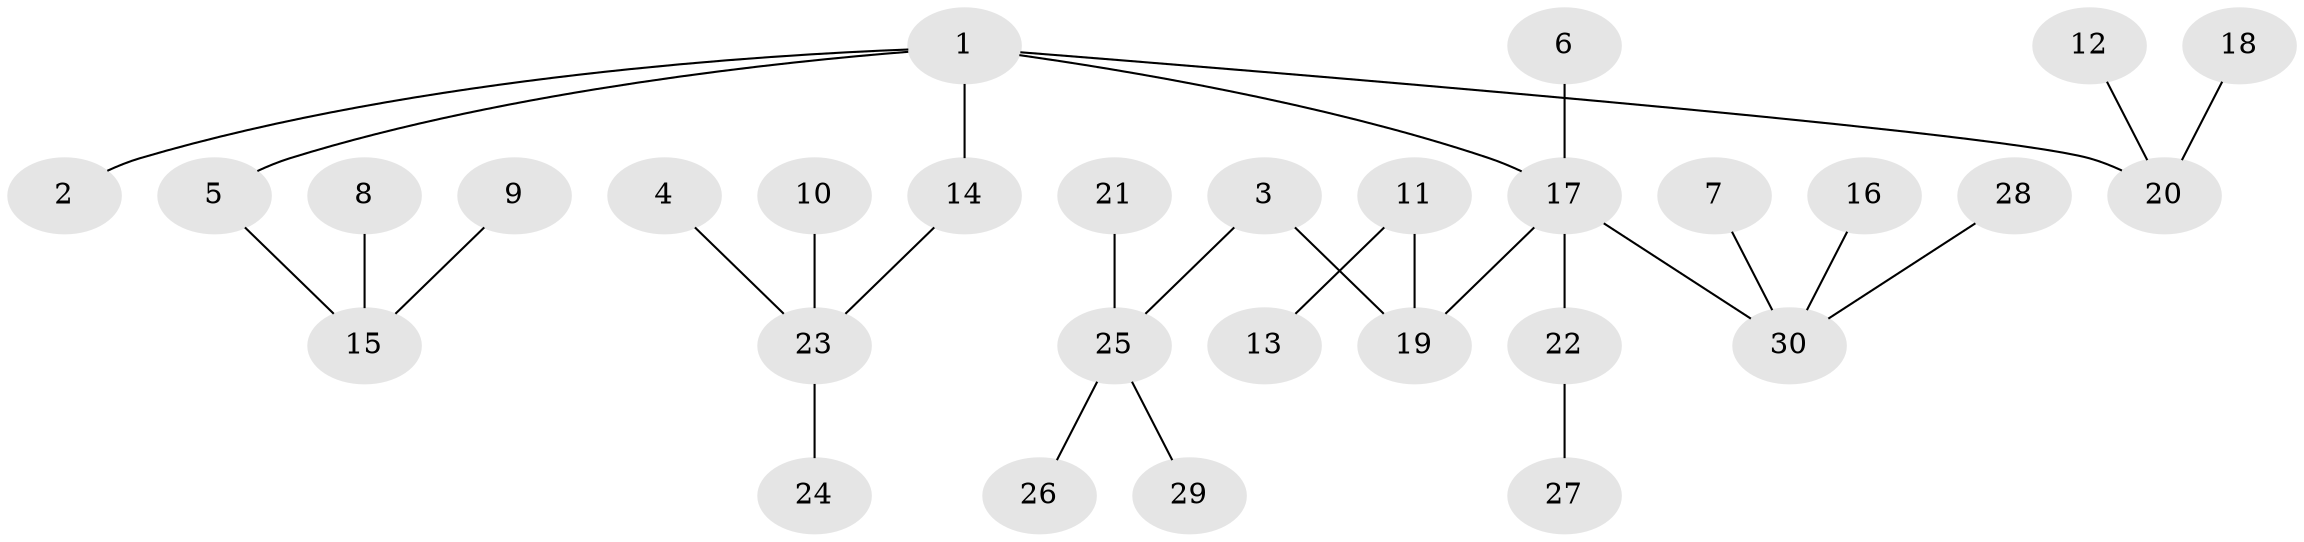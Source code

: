// original degree distribution, {4: 0.06666666666666667, 6: 0.016666666666666666, 5: 0.05, 3: 0.15, 1: 0.5333333333333333, 2: 0.18333333333333332}
// Generated by graph-tools (version 1.1) at 2025/50/03/09/25 03:50:22]
// undirected, 30 vertices, 29 edges
graph export_dot {
graph [start="1"]
  node [color=gray90,style=filled];
  1;
  2;
  3;
  4;
  5;
  6;
  7;
  8;
  9;
  10;
  11;
  12;
  13;
  14;
  15;
  16;
  17;
  18;
  19;
  20;
  21;
  22;
  23;
  24;
  25;
  26;
  27;
  28;
  29;
  30;
  1 -- 2 [weight=1.0];
  1 -- 5 [weight=1.0];
  1 -- 14 [weight=1.0];
  1 -- 17 [weight=1.0];
  1 -- 20 [weight=1.0];
  3 -- 19 [weight=1.0];
  3 -- 25 [weight=1.0];
  4 -- 23 [weight=1.0];
  5 -- 15 [weight=1.0];
  6 -- 17 [weight=1.0];
  7 -- 30 [weight=1.0];
  8 -- 15 [weight=1.0];
  9 -- 15 [weight=1.0];
  10 -- 23 [weight=1.0];
  11 -- 13 [weight=1.0];
  11 -- 19 [weight=1.0];
  12 -- 20 [weight=1.0];
  14 -- 23 [weight=1.0];
  16 -- 30 [weight=1.0];
  17 -- 19 [weight=1.0];
  17 -- 22 [weight=1.0];
  17 -- 30 [weight=1.0];
  18 -- 20 [weight=1.0];
  21 -- 25 [weight=1.0];
  22 -- 27 [weight=1.0];
  23 -- 24 [weight=1.0];
  25 -- 26 [weight=1.0];
  25 -- 29 [weight=1.0];
  28 -- 30 [weight=1.0];
}
